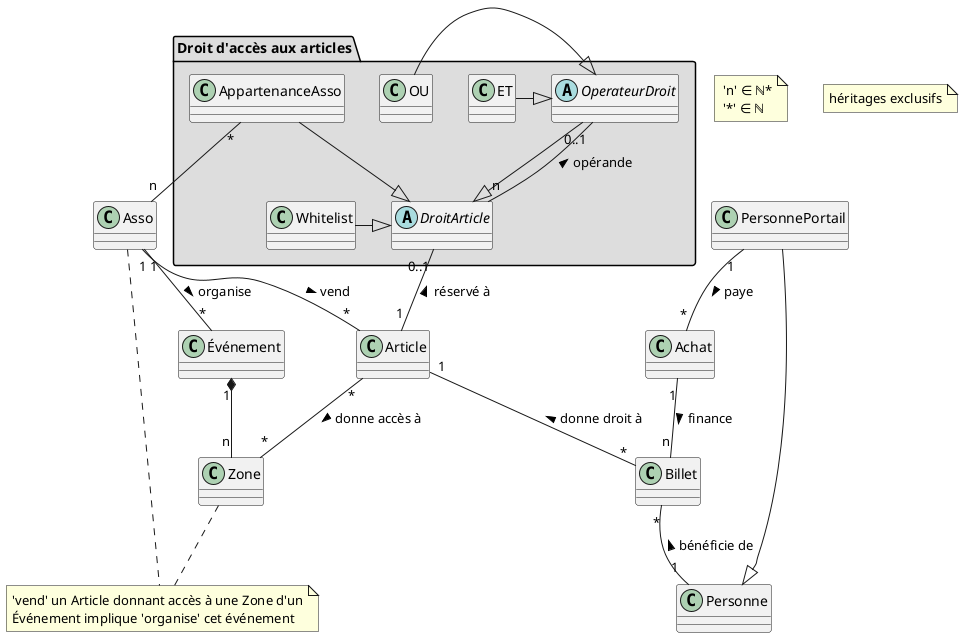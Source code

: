 @startuml sparkle
skinparam groupInheritance 2

note " 'n' ∈ ℕ*\n '*' ∈ ℕ" as N1
note "héritages exclusifs" as N3

Article "1" -- "*" Billet : donne droit à <

Asso "1" -- "*" Article : vend >
Asso "1" -- "*" Événement : organise >

note "'vend' un Article donnant accès à une Zone d'un\nÉvénement implique 'organise' cet événement" as N2
Asso .. N2
Zone .. N2

Événement "1" *-- "n" Zone
Article "*" - "*" Zone : donne accès à >

PersonnePortail -|> Personne

Billet "*" -- "1" Personne : bénéficie de <


PersonnePortail "1" -- "*" Achat : paye >
Achat "1" -- "n" Billet : finance >


package "Droit d'accès aux articles" #DDDDDD {

abstract DroitArticle
abstract OperateurDroit
OperateurDroit --|> DroitArticle
OperateurDroit "0..1" -- "n" DroitArticle : opérande <
ET -|> OperateurDroit
OU -|> OperateurDroit
Whitelist -|> DroitArticle
AppartenanceAsso --|> DroitArticle
AppartenanceAsso "*" -- "n" Asso
Article "1" -- "0..1" DroitArticle : réservé à >

}

@enduml
